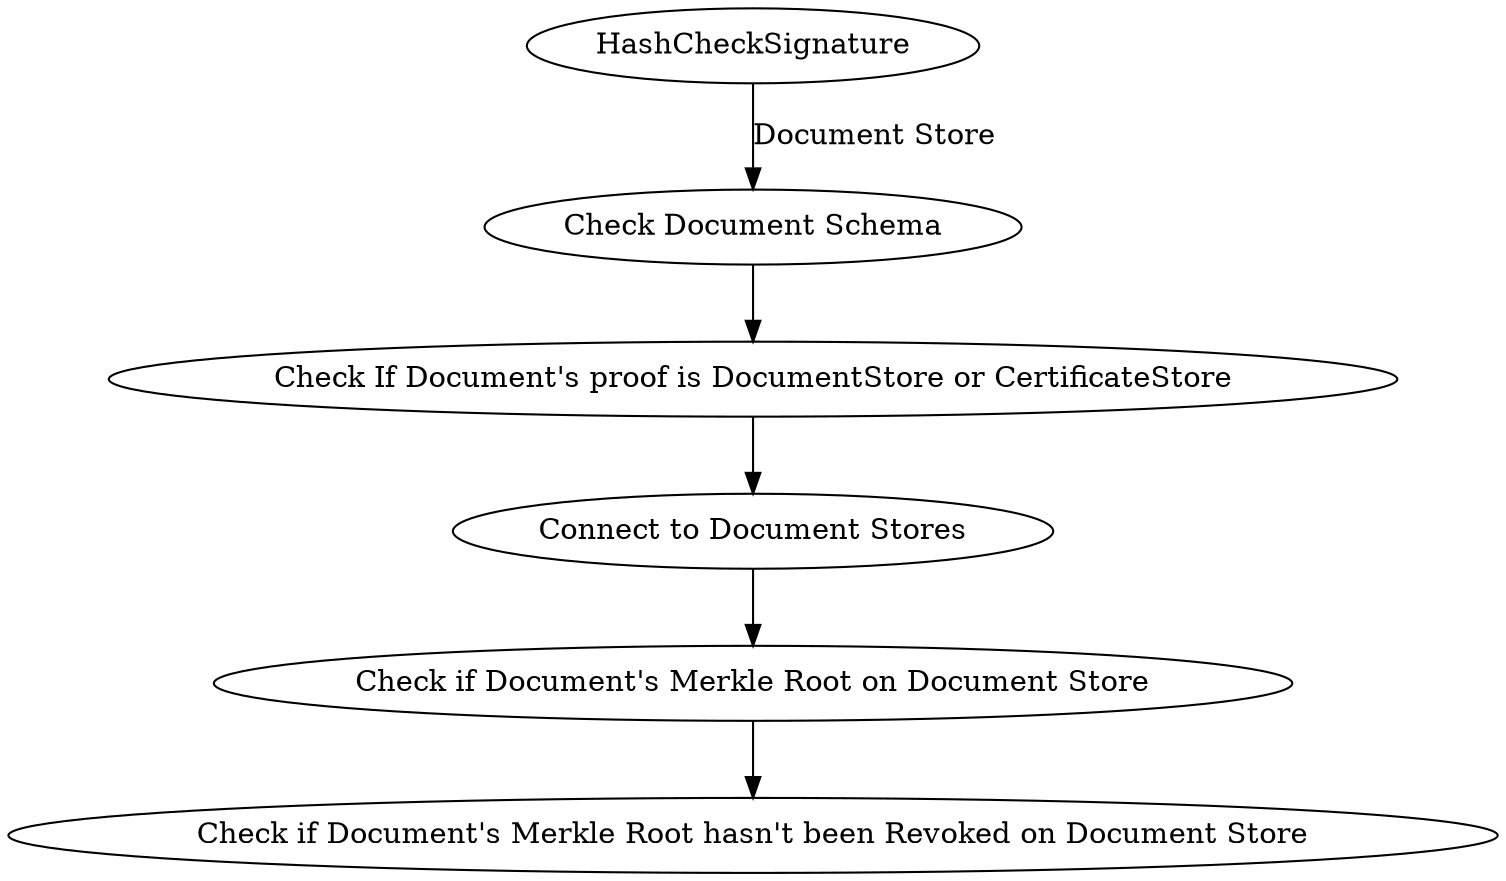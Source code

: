

digraph g {
    
    subgraph DocumentStore_Check {

        //"EthereumDocumentStoreStatus"
        // Test Condition
        // V2 // return documentData.issuers.some((issuer) => "documentStore" in issuer || "certificateStore" in issuer);
        // V3 // return document.openAttestationMetadata.proof.method === v3.Method.DocumentStore;
        
        
        label = "EthereumDocumentStoreStatus"
        // DocumentStoreStart [label="Start"]
        DocumentStoreSchema [label="Check Document Schema"]
        DocumentStoreProof [label="Check If Document's proof is DocumentStore or CertificateStore"]
        DocumentStoreConnect [label="Connect to Document Stores"]
        DocumentStoreMint [label="Check if Document's Merkle Root on Document Store"]
        DocumentStoreRevoked [label="Check if Document's Merkle Root hasn't been Revoked on Document Store"]
        
        HashCheckSignature -> DocumentStoreSchema [label = "Document Store"]
        DocumentStoreSchema -> DocumentStoreProof
        DocumentStoreProof -> DocumentStoreConnect
        DocumentStoreConnect -> DocumentStoreMint
        DocumentStoreMint -> DocumentStoreRevoked
    }

}